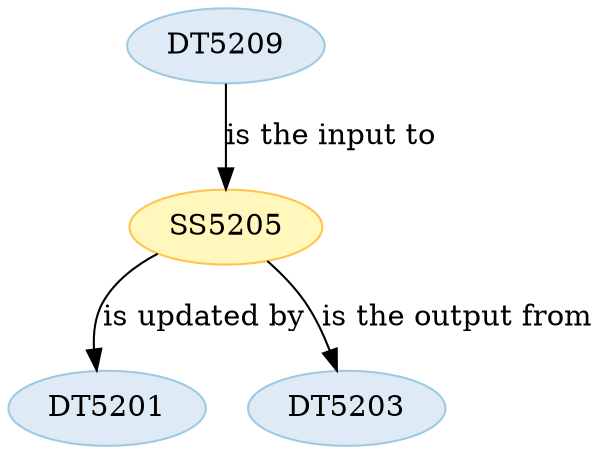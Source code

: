 strict digraph {


	"DT5201" [ color="2", colorscheme="blues3", fillcolor="1", style="filled",  weight=0 ];

	"DT5203" [ color="2", colorscheme="blues3", fillcolor="1", style="filled",  weight=0 ];

	"DT5209" [ color="2", colorscheme="blues3", fillcolor="1", style="filled",  weight=0 ];

	"DT5209" -> "SS5205" [ label="is the input to", labeltooltip="DT5209 - is the input to - SS5205",  weight=0 ];

	"SS5205" [ color="2", colorscheme="ylorbr3", fillcolor="1", style="filled",  weight=0 ];

	"SS5205" -> "DT5201" [ label="is updated by", labeltooltip="DT5201 - is updated by - SS5205",  weight=0 ];

	"SS5205" -> "DT5203" [ label="is the output from", labeltooltip="DT5203 - is the output from - SS5205",  weight=0 ];

}
